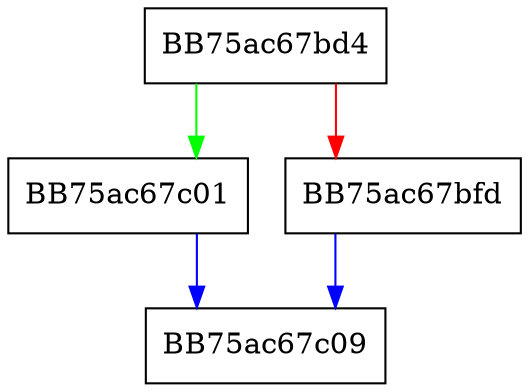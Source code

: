 digraph readLe32NoDec {
  node [shape="box"];
  graph [splines=ortho];
  BB75ac67bd4 -> BB75ac67c01 [color="green"];
  BB75ac67bd4 -> BB75ac67bfd [color="red"];
  BB75ac67bfd -> BB75ac67c09 [color="blue"];
  BB75ac67c01 -> BB75ac67c09 [color="blue"];
}